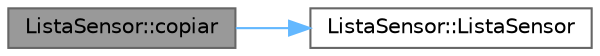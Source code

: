digraph "ListaSensor::copiar"
{
 // INTERACTIVE_SVG=YES
 // LATEX_PDF_SIZE
  bgcolor="transparent";
  edge [fontname=Helvetica,fontsize=10,labelfontname=Helvetica,labelfontsize=10];
  node [fontname=Helvetica,fontsize=10,shape=box,height=0.2,width=0.4];
  rankdir="LR";
  Node1 [id="Node000001",label="ListaSensor::copiar",height=0.2,width=0.4,color="gray40", fillcolor="grey60", style="filled", fontcolor="black",tooltip="Copia profunda de otra lista."];
  Node1 -> Node2 [id="edge1_Node000001_Node000002",color="steelblue1",style="solid",tooltip=" "];
  Node2 [id="Node000002",label="ListaSensor::ListaSensor",height=0.2,width=0.4,color="grey40", fillcolor="white", style="filled",URL="$classListaSensor.html#add555365175bf2140b81b9a2b5a303f5",tooltip="Constructor por defecto."];
}
